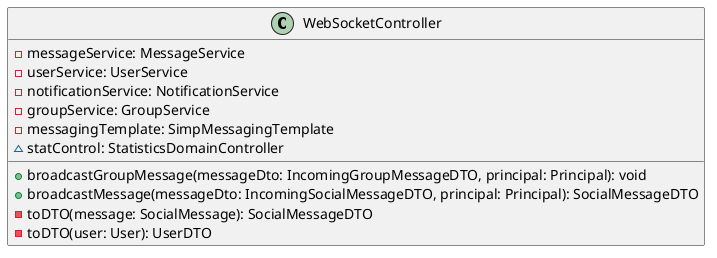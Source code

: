 @startuml
class WebSocketController [[java:edu.sru.cpsc.webshopping.controller.WebSocketController]] {
	-messageService: MessageService
	-userService: UserService
	-notificationService: NotificationService
	-groupService: GroupService
	-messagingTemplate: SimpMessagingTemplate
	~statControl: StatisticsDomainController
	+broadcastGroupMessage(messageDto: IncomingGroupMessageDTO, principal: Principal): void
	+broadcastMessage(messageDto: IncomingSocialMessageDTO, principal: Principal): SocialMessageDTO
	-toDTO(message: SocialMessage): SocialMessageDTO
	-toDTO(user: User): UserDTO
}
@enduml
